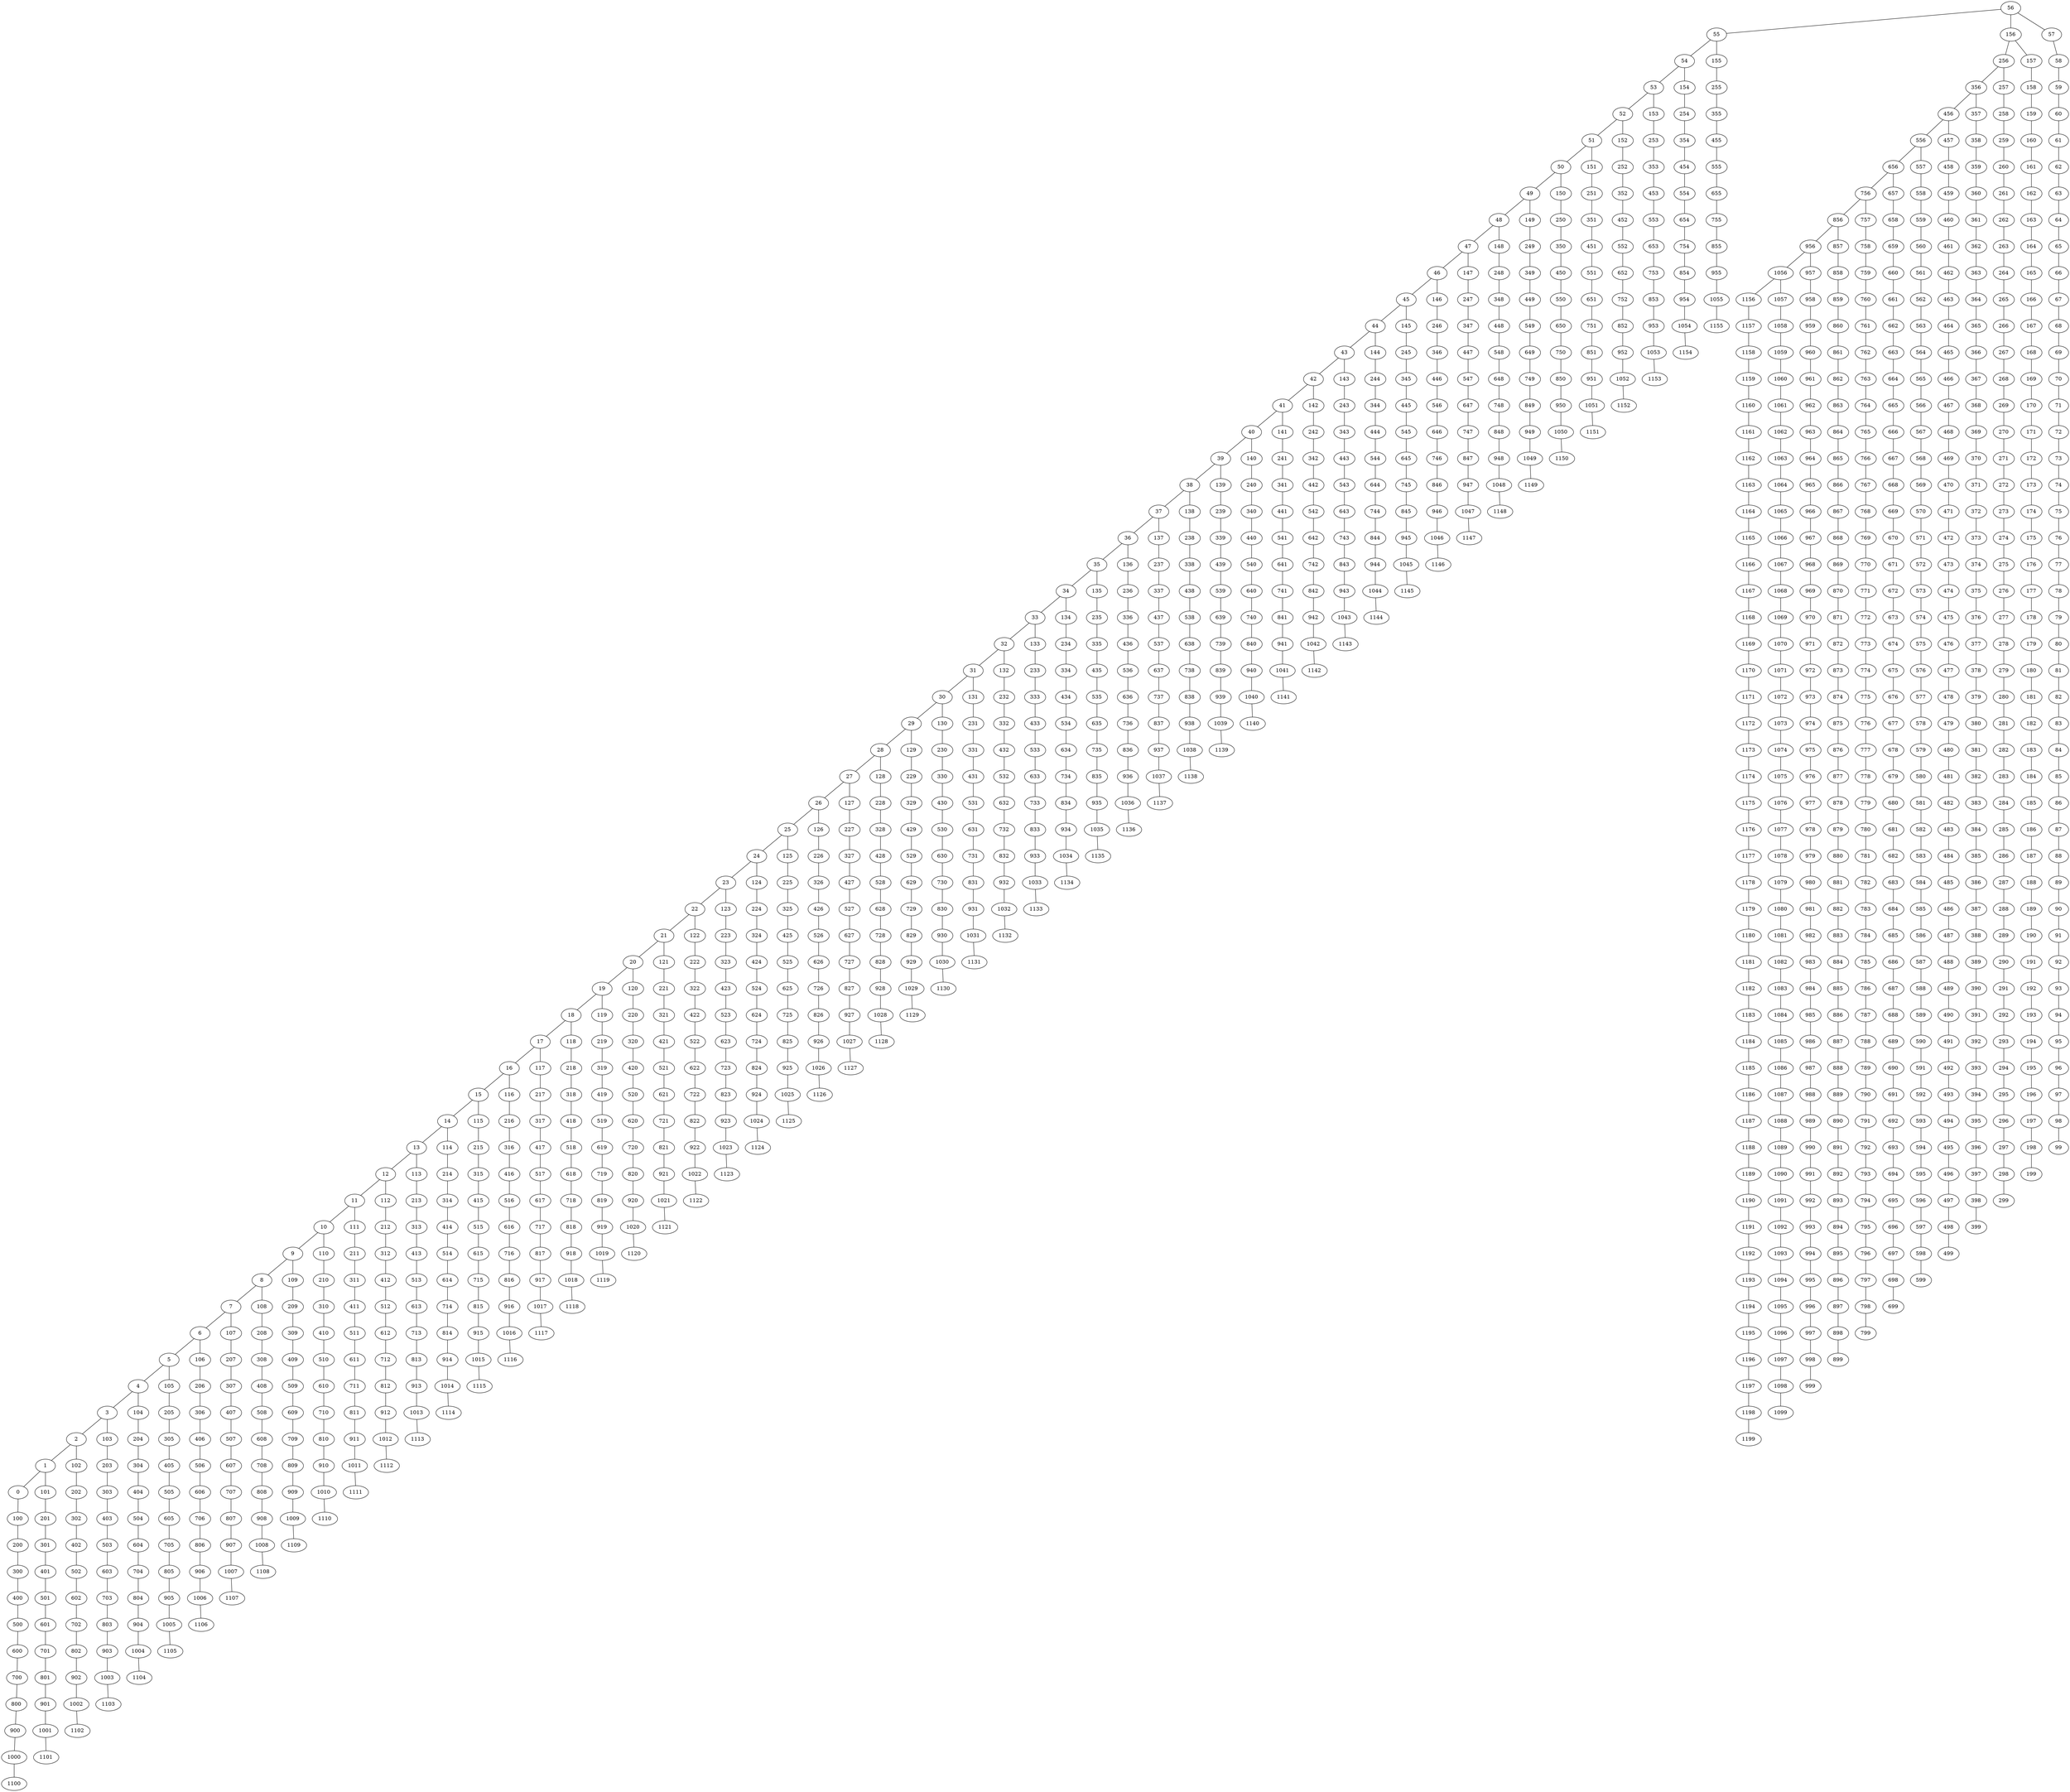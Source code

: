 graph G {
  56;
  55;
  156;
  57;
  54;
  155;
  256;
  157;
  58;
  53;
  154;
  255;
  356;
  257;
  158;
  59;
  52;
  153;
  254;
  355;
  456;
  357;
  258;
  159;
  60;
  51;
  152;
  253;
  354;
  455;
  556;
  457;
  358;
  259;
  160;
  61;
  50;
  151;
  252;
  353;
  454;
  555;
  656;
  557;
  458;
  359;
  260;
  161;
  62;
  49;
  150;
  251;
  352;
  453;
  554;
  655;
  756;
  657;
  558;
  459;
  360;
  261;
  162;
  63;
  48;
  149;
  250;
  351;
  452;
  553;
  654;
  755;
  856;
  757;
  658;
  559;
  460;
  361;
  262;
  163;
  64;
  47;
  148;
  249;
  350;
  451;
  552;
  653;
  754;
  855;
  956;
  857;
  758;
  659;
  560;
  461;
  362;
  263;
  164;
  65;
  46;
  147;
  248;
  349;
  450;
  551;
  652;
  753;
  854;
  955;
  1056;
  957;
  858;
  759;
  660;
  561;
  462;
  363;
  264;
  165;
  66;
  45;
  146;
  247;
  348;
  449;
  550;
  651;
  752;
  853;
  954;
  1055;
  1156;
  1057;
  958;
  859;
  760;
  661;
  562;
  463;
  364;
  265;
  166;
  67;
  44;
  145;
  246;
  347;
  448;
  549;
  650;
  751;
  852;
  953;
  1054;
  1155;
  1157;
  1058;
  959;
  860;
  761;
  662;
  563;
  464;
  365;
  266;
  167;
  68;
  43;
  144;
  245;
  346;
  447;
  548;
  649;
  750;
  851;
  952;
  1053;
  1154;
  1158;
  1059;
  960;
  861;
  762;
  663;
  564;
  465;
  366;
  267;
  168;
  69;
  42;
  143;
  244;
  345;
  446;
  547;
  648;
  749;
  850;
  951;
  1052;
  1153;
  1159;
  1060;
  961;
  862;
  763;
  664;
  565;
  466;
  367;
  268;
  169;
  70;
  41;
  142;
  243;
  344;
  445;
  546;
  647;
  748;
  849;
  950;
  1051;
  1152;
  1160;
  1061;
  962;
  863;
  764;
  665;
  566;
  467;
  368;
  269;
  170;
  71;
  40;
  141;
  242;
  343;
  444;
  545;
  646;
  747;
  848;
  949;
  1050;
  1151;
  1161;
  1062;
  963;
  864;
  765;
  666;
  567;
  468;
  369;
  270;
  171;
  72;
  39;
  140;
  241;
  342;
  443;
  544;
  645;
  746;
  847;
  948;
  1049;
  1150;
  1162;
  1063;
  964;
  865;
  766;
  667;
  568;
  469;
  370;
  271;
  172;
  73;
  38;
  139;
  240;
  341;
  442;
  543;
  644;
  745;
  846;
  947;
  1048;
  1149;
  1163;
  1064;
  965;
  866;
  767;
  668;
  569;
  470;
  371;
  272;
  173;
  74;
  37;
  138;
  239;
  340;
  441;
  542;
  643;
  744;
  845;
  946;
  1047;
  1148;
  1164;
  1065;
  966;
  867;
  768;
  669;
  570;
  471;
  372;
  273;
  174;
  75;
  36;
  137;
  238;
  339;
  440;
  541;
  642;
  743;
  844;
  945;
  1046;
  1147;
  1165;
  1066;
  967;
  868;
  769;
  670;
  571;
  472;
  373;
  274;
  175;
  76;
  35;
  136;
  237;
  338;
  439;
  540;
  641;
  742;
  843;
  944;
  1045;
  1146;
  1166;
  1067;
  968;
  869;
  770;
  671;
  572;
  473;
  374;
  275;
  176;
  77;
  34;
  135;
  236;
  337;
  438;
  539;
  640;
  741;
  842;
  943;
  1044;
  1145;
  1167;
  1068;
  969;
  870;
  771;
  672;
  573;
  474;
  375;
  276;
  177;
  78;
  33;
  134;
  235;
  336;
  437;
  538;
  639;
  740;
  841;
  942;
  1043;
  1144;
  1168;
  1069;
  970;
  871;
  772;
  673;
  574;
  475;
  376;
  277;
  178;
  79;
  32;
  133;
  234;
  335;
  436;
  537;
  638;
  739;
  840;
  941;
  1042;
  1143;
  1169;
  1070;
  971;
  872;
  773;
  674;
  575;
  476;
  377;
  278;
  179;
  80;
  31;
  132;
  233;
  334;
  435;
  536;
  637;
  738;
  839;
  940;
  1041;
  1142;
  1170;
  1071;
  972;
  873;
  774;
  675;
  576;
  477;
  378;
  279;
  180;
  81;
  30;
  131;
  232;
  333;
  434;
  535;
  636;
  737;
  838;
  939;
  1040;
  1141;
  1171;
  1072;
  973;
  874;
  775;
  676;
  577;
  478;
  379;
  280;
  181;
  82;
  29;
  130;
  231;
  332;
  433;
  534;
  635;
  736;
  837;
  938;
  1039;
  1140;
  1172;
  1073;
  974;
  875;
  776;
  677;
  578;
  479;
  380;
  281;
  182;
  83;
  28;
  129;
  230;
  331;
  432;
  533;
  634;
  735;
  836;
  937;
  1038;
  1139;
  1173;
  1074;
  975;
  876;
  777;
  678;
  579;
  480;
  381;
  282;
  183;
  84;
  27;
  128;
  229;
  330;
  431;
  532;
  633;
  734;
  835;
  936;
  1037;
  1138;
  1174;
  1075;
  976;
  877;
  778;
  679;
  580;
  481;
  382;
  283;
  184;
  85;
  26;
  127;
  228;
  329;
  430;
  531;
  632;
  733;
  834;
  935;
  1036;
  1137;
  1175;
  1076;
  977;
  878;
  779;
  680;
  581;
  482;
  383;
  284;
  185;
  86;
  25;
  126;
  227;
  328;
  429;
  530;
  631;
  732;
  833;
  934;
  1035;
  1136;
  1176;
  1077;
  978;
  879;
  780;
  681;
  582;
  483;
  384;
  285;
  186;
  87;
  24;
  125;
  226;
  327;
  428;
  529;
  630;
  731;
  832;
  933;
  1034;
  1135;
  1177;
  1078;
  979;
  880;
  781;
  682;
  583;
  484;
  385;
  286;
  187;
  88;
  23;
  124;
  225;
  326;
  427;
  528;
  629;
  730;
  831;
  932;
  1033;
  1134;
  1178;
  1079;
  980;
  881;
  782;
  683;
  584;
  485;
  386;
  287;
  188;
  89;
  22;
  123;
  224;
  325;
  426;
  527;
  628;
  729;
  830;
  931;
  1032;
  1133;
  1179;
  1080;
  981;
  882;
  783;
  684;
  585;
  486;
  387;
  288;
  189;
  90;
  21;
  122;
  223;
  324;
  425;
  526;
  627;
  728;
  829;
  930;
  1031;
  1132;
  1180;
  1081;
  982;
  883;
  784;
  685;
  586;
  487;
  388;
  289;
  190;
  91;
  20;
  121;
  222;
  323;
  424;
  525;
  626;
  727;
  828;
  929;
  1030;
  1131;
  1181;
  1082;
  983;
  884;
  785;
  686;
  587;
  488;
  389;
  290;
  191;
  92;
  19;
  120;
  221;
  322;
  423;
  524;
  625;
  726;
  827;
  928;
  1029;
  1130;
  1182;
  1083;
  984;
  885;
  786;
  687;
  588;
  489;
  390;
  291;
  192;
  93;
  18;
  119;
  220;
  321;
  422;
  523;
  624;
  725;
  826;
  927;
  1028;
  1129;
  1183;
  1084;
  985;
  886;
  787;
  688;
  589;
  490;
  391;
  292;
  193;
  94;
  17;
  118;
  219;
  320;
  421;
  522;
  623;
  724;
  825;
  926;
  1027;
  1128;
  1184;
  1085;
  986;
  887;
  788;
  689;
  590;
  491;
  392;
  293;
  194;
  95;
  16;
  117;
  218;
  319;
  420;
  521;
  622;
  723;
  824;
  925;
  1026;
  1127;
  1185;
  1086;
  987;
  888;
  789;
  690;
  591;
  492;
  393;
  294;
  195;
  96;
  15;
  116;
  217;
  318;
  419;
  520;
  621;
  722;
  823;
  924;
  1025;
  1126;
  1186;
  1087;
  988;
  889;
  790;
  691;
  592;
  493;
  394;
  295;
  196;
  97;
  14;
  115;
  216;
  317;
  418;
  519;
  620;
  721;
  822;
  923;
  1024;
  1125;
  1187;
  1088;
  989;
  890;
  791;
  692;
  593;
  494;
  395;
  296;
  197;
  98;
  13;
  114;
  215;
  316;
  417;
  518;
  619;
  720;
  821;
  922;
  1023;
  1124;
  1188;
  1089;
  990;
  891;
  792;
  693;
  594;
  495;
  396;
  297;
  198;
  99;
  12;
  113;
  214;
  315;
  416;
  517;
  618;
  719;
  820;
  921;
  1022;
  1123;
  1189;
  1090;
  991;
  892;
  793;
  694;
  595;
  496;
  397;
  298;
  199;
  11;
  112;
  213;
  314;
  415;
  516;
  617;
  718;
  819;
  920;
  1021;
  1122;
  1190;
  1091;
  992;
  893;
  794;
  695;
  596;
  497;
  398;
  299;
  10;
  111;
  212;
  313;
  414;
  515;
  616;
  717;
  818;
  919;
  1020;
  1121;
  1191;
  1092;
  993;
  894;
  795;
  696;
  597;
  498;
  399;
  9;
  110;
  211;
  312;
  413;
  514;
  615;
  716;
  817;
  918;
  1019;
  1120;
  1192;
  1093;
  994;
  895;
  796;
  697;
  598;
  499;
  8;
  109;
  210;
  311;
  412;
  513;
  614;
  715;
  816;
  917;
  1018;
  1119;
  1193;
  1094;
  995;
  896;
  797;
  698;
  599;
  7;
  108;
  209;
  310;
  411;
  512;
  613;
  714;
  815;
  916;
  1017;
  1118;
  1194;
  1095;
  996;
  897;
  798;
  699;
  6;
  107;
  208;
  309;
  410;
  511;
  612;
  713;
  814;
  915;
  1016;
  1117;
  1195;
  1096;
  997;
  898;
  799;
  5;
  106;
  207;
  308;
  409;
  510;
  611;
  712;
  813;
  914;
  1015;
  1116;
  1196;
  1097;
  998;
  899;
  4;
  105;
  206;
  307;
  408;
  509;
  610;
  711;
  812;
  913;
  1014;
  1115;
  1197;
  1098;
  999;
  3;
  104;
  205;
  306;
  407;
  508;
  609;
  710;
  811;
  912;
  1013;
  1114;
  1198;
  1099;
  2;
  103;
  204;
  305;
  406;
  507;
  608;
  709;
  810;
  911;
  1012;
  1113;
  1199;
  1;
  102;
  203;
  304;
  405;
  506;
  607;
  708;
  809;
  910;
  1011;
  1112;
  0;
  101;
  202;
  303;
  404;
  505;
  606;
  707;
  808;
  909;
  1010;
  1111;
  100;
  201;
  302;
  403;
  504;
  605;
  706;
  807;
  908;
  1009;
  1110;
  200;
  301;
  402;
  503;
  604;
  705;
  806;
  907;
  1008;
  1109;
  300;
  401;
  502;
  603;
  704;
  805;
  906;
  1007;
  1108;
  400;
  501;
  602;
  703;
  804;
  905;
  1006;
  1107;
  500;
  601;
  702;
  803;
  904;
  1005;
  1106;
  600;
  701;
  802;
  903;
  1004;
  1105;
  700;
  801;
  902;
  1003;
  1104;
  800;
  901;
  1002;
  1103;
  900;
  1001;
  1102;
  1000;
  1101;
  1100;
   56 -- 55;
   56 -- 156;
   56 -- 57;
   55 -- 54;
   55 -- 155;
   156 -- 256;
   156 -- 157;
   57 -- 58;
   54 -- 53;
   54 -- 154;
   155 -- 255;
   256 -- 356;
   256 -- 257;
   157 -- 158;
   58 -- 59;
   53 -- 52;
   53 -- 153;
   154 -- 254;
   255 -- 355;
   356 -- 456;
   356 -- 357;
   257 -- 258;
   158 -- 159;
   59 -- 60;
   52 -- 51;
   52 -- 152;
   153 -- 253;
   254 -- 354;
   355 -- 455;
   456 -- 556;
   456 -- 457;
   357 -- 358;
   258 -- 259;
   159 -- 160;
   60 -- 61;
   51 -- 50;
   51 -- 151;
   152 -- 252;
   253 -- 353;
   354 -- 454;
   455 -- 555;
   556 -- 656;
   556 -- 557;
   457 -- 458;
   358 -- 359;
   259 -- 260;
   160 -- 161;
   61 -- 62;
   50 -- 49;
   50 -- 150;
   151 -- 251;
   252 -- 352;
   353 -- 453;
   454 -- 554;
   555 -- 655;
   656 -- 756;
   656 -- 657;
   557 -- 558;
   458 -- 459;
   359 -- 360;
   260 -- 261;
   161 -- 162;
   62 -- 63;
   49 -- 48;
   49 -- 149;
   150 -- 250;
   251 -- 351;
   352 -- 452;
   453 -- 553;
   554 -- 654;
   655 -- 755;
   756 -- 856;
   756 -- 757;
   657 -- 658;
   558 -- 559;
   459 -- 460;
   360 -- 361;
   261 -- 262;
   162 -- 163;
   63 -- 64;
   48 -- 47;
   48 -- 148;
   149 -- 249;
   250 -- 350;
   351 -- 451;
   452 -- 552;
   553 -- 653;
   654 -- 754;
   755 -- 855;
   856 -- 956;
   856 -- 857;
   757 -- 758;
   658 -- 659;
   559 -- 560;
   460 -- 461;
   361 -- 362;
   262 -- 263;
   163 -- 164;
   64 -- 65;
   47 -- 46;
   47 -- 147;
   148 -- 248;
   249 -- 349;
   350 -- 450;
   451 -- 551;
   552 -- 652;
   653 -- 753;
   754 -- 854;
   855 -- 955;
   956 -- 1056;
   956 -- 957;
   857 -- 858;
   758 -- 759;
   659 -- 660;
   560 -- 561;
   461 -- 462;
   362 -- 363;
   263 -- 264;
   164 -- 165;
   65 -- 66;
   46 -- 45;
   46 -- 146;
   147 -- 247;
   248 -- 348;
   349 -- 449;
   450 -- 550;
   551 -- 651;
   652 -- 752;
   753 -- 853;
   854 -- 954;
   955 -- 1055;
   1056 -- 1156;
   1056 -- 1057;
   957 -- 958;
   858 -- 859;
   759 -- 760;
   660 -- 661;
   561 -- 562;
   462 -- 463;
   363 -- 364;
   264 -- 265;
   165 -- 166;
   66 -- 67;
   45 -- 44;
   45 -- 145;
   146 -- 246;
   247 -- 347;
   348 -- 448;
   449 -- 549;
   550 -- 650;
   651 -- 751;
   752 -- 852;
   853 -- 953;
   954 -- 1054;
   1055 -- 1155;
   1156 -- 1157;
   1057 -- 1058;
   958 -- 959;
   859 -- 860;
   760 -- 761;
   661 -- 662;
   562 -- 563;
   463 -- 464;
   364 -- 365;
   265 -- 266;
   166 -- 167;
   67 -- 68;
   44 -- 43;
   44 -- 144;
   145 -- 245;
   246 -- 346;
   347 -- 447;
   448 -- 548;
   549 -- 649;
   650 -- 750;
   751 -- 851;
   852 -- 952;
   953 -- 1053;
   1054 -- 1154;
   1157 -- 1158;
   1058 -- 1059;
   959 -- 960;
   860 -- 861;
   761 -- 762;
   662 -- 663;
   563 -- 564;
   464 -- 465;
   365 -- 366;
   266 -- 267;
   167 -- 168;
   68 -- 69;
   43 -- 42;
   43 -- 143;
   144 -- 244;
   245 -- 345;
   346 -- 446;
   447 -- 547;
   548 -- 648;
   649 -- 749;
   750 -- 850;
   851 -- 951;
   952 -- 1052;
   1053 -- 1153;
   1158 -- 1159;
   1059 -- 1060;
   960 -- 961;
   861 -- 862;
   762 -- 763;
   663 -- 664;
   564 -- 565;
   465 -- 466;
   366 -- 367;
   267 -- 268;
   168 -- 169;
   69 -- 70;
   42 -- 41;
   42 -- 142;
   143 -- 243;
   244 -- 344;
   345 -- 445;
   446 -- 546;
   547 -- 647;
   648 -- 748;
   749 -- 849;
   850 -- 950;
   951 -- 1051;
   1052 -- 1152;
   1159 -- 1160;
   1060 -- 1061;
   961 -- 962;
   862 -- 863;
   763 -- 764;
   664 -- 665;
   565 -- 566;
   466 -- 467;
   367 -- 368;
   268 -- 269;
   169 -- 170;
   70 -- 71;
   41 -- 40;
   41 -- 141;
   142 -- 242;
   243 -- 343;
   344 -- 444;
   445 -- 545;
   546 -- 646;
   647 -- 747;
   748 -- 848;
   849 -- 949;
   950 -- 1050;
   1051 -- 1151;
   1160 -- 1161;
   1061 -- 1062;
   962 -- 963;
   863 -- 864;
   764 -- 765;
   665 -- 666;
   566 -- 567;
   467 -- 468;
   368 -- 369;
   269 -- 270;
   170 -- 171;
   71 -- 72;
   40 -- 39;
   40 -- 140;
   141 -- 241;
   242 -- 342;
   343 -- 443;
   444 -- 544;
   545 -- 645;
   646 -- 746;
   747 -- 847;
   848 -- 948;
   949 -- 1049;
   1050 -- 1150;
   1161 -- 1162;
   1062 -- 1063;
   963 -- 964;
   864 -- 865;
   765 -- 766;
   666 -- 667;
   567 -- 568;
   468 -- 469;
   369 -- 370;
   270 -- 271;
   171 -- 172;
   72 -- 73;
   39 -- 38;
   39 -- 139;
   140 -- 240;
   241 -- 341;
   342 -- 442;
   443 -- 543;
   544 -- 644;
   645 -- 745;
   746 -- 846;
   847 -- 947;
   948 -- 1048;
   1049 -- 1149;
   1162 -- 1163;
   1063 -- 1064;
   964 -- 965;
   865 -- 866;
   766 -- 767;
   667 -- 668;
   568 -- 569;
   469 -- 470;
   370 -- 371;
   271 -- 272;
   172 -- 173;
   73 -- 74;
   38 -- 37;
   38 -- 138;
   139 -- 239;
   240 -- 340;
   341 -- 441;
   442 -- 542;
   543 -- 643;
   644 -- 744;
   745 -- 845;
   846 -- 946;
   947 -- 1047;
   1048 -- 1148;
   1163 -- 1164;
   1064 -- 1065;
   965 -- 966;
   866 -- 867;
   767 -- 768;
   668 -- 669;
   569 -- 570;
   470 -- 471;
   371 -- 372;
   272 -- 273;
   173 -- 174;
   74 -- 75;
   37 -- 36;
   37 -- 137;
   138 -- 238;
   239 -- 339;
   340 -- 440;
   441 -- 541;
   542 -- 642;
   643 -- 743;
   744 -- 844;
   845 -- 945;
   946 -- 1046;
   1047 -- 1147;
   1164 -- 1165;
   1065 -- 1066;
   966 -- 967;
   867 -- 868;
   768 -- 769;
   669 -- 670;
   570 -- 571;
   471 -- 472;
   372 -- 373;
   273 -- 274;
   174 -- 175;
   75 -- 76;
   36 -- 35;
   36 -- 136;
   137 -- 237;
   238 -- 338;
   339 -- 439;
   440 -- 540;
   541 -- 641;
   642 -- 742;
   743 -- 843;
   844 -- 944;
   945 -- 1045;
   1046 -- 1146;
   1165 -- 1166;
   1066 -- 1067;
   967 -- 968;
   868 -- 869;
   769 -- 770;
   670 -- 671;
   571 -- 572;
   472 -- 473;
   373 -- 374;
   274 -- 275;
   175 -- 176;
   76 -- 77;
   35 -- 34;
   35 -- 135;
   136 -- 236;
   237 -- 337;
   338 -- 438;
   439 -- 539;
   540 -- 640;
   641 -- 741;
   742 -- 842;
   843 -- 943;
   944 -- 1044;
   1045 -- 1145;
   1166 -- 1167;
   1067 -- 1068;
   968 -- 969;
   869 -- 870;
   770 -- 771;
   671 -- 672;
   572 -- 573;
   473 -- 474;
   374 -- 375;
   275 -- 276;
   176 -- 177;
   77 -- 78;
   34 -- 33;
   34 -- 134;
   135 -- 235;
   236 -- 336;
   337 -- 437;
   438 -- 538;
   539 -- 639;
   640 -- 740;
   741 -- 841;
   842 -- 942;
   943 -- 1043;
   1044 -- 1144;
   1167 -- 1168;
   1068 -- 1069;
   969 -- 970;
   870 -- 871;
   771 -- 772;
   672 -- 673;
   573 -- 574;
   474 -- 475;
   375 -- 376;
   276 -- 277;
   177 -- 178;
   78 -- 79;
   33 -- 32;
   33 -- 133;
   134 -- 234;
   235 -- 335;
   336 -- 436;
   437 -- 537;
   538 -- 638;
   639 -- 739;
   740 -- 840;
   841 -- 941;
   942 -- 1042;
   1043 -- 1143;
   1168 -- 1169;
   1069 -- 1070;
   970 -- 971;
   871 -- 872;
   772 -- 773;
   673 -- 674;
   574 -- 575;
   475 -- 476;
   376 -- 377;
   277 -- 278;
   178 -- 179;
   79 -- 80;
   32 -- 31;
   32 -- 132;
   133 -- 233;
   234 -- 334;
   335 -- 435;
   436 -- 536;
   537 -- 637;
   638 -- 738;
   739 -- 839;
   840 -- 940;
   941 -- 1041;
   1042 -- 1142;
   1169 -- 1170;
   1070 -- 1071;
   971 -- 972;
   872 -- 873;
   773 -- 774;
   674 -- 675;
   575 -- 576;
   476 -- 477;
   377 -- 378;
   278 -- 279;
   179 -- 180;
   80 -- 81;
   31 -- 30;
   31 -- 131;
   132 -- 232;
   233 -- 333;
   334 -- 434;
   435 -- 535;
   536 -- 636;
   637 -- 737;
   738 -- 838;
   839 -- 939;
   940 -- 1040;
   1041 -- 1141;
   1170 -- 1171;
   1071 -- 1072;
   972 -- 973;
   873 -- 874;
   774 -- 775;
   675 -- 676;
   576 -- 577;
   477 -- 478;
   378 -- 379;
   279 -- 280;
   180 -- 181;
   81 -- 82;
   30 -- 29;
   30 -- 130;
   131 -- 231;
   232 -- 332;
   333 -- 433;
   434 -- 534;
   535 -- 635;
   636 -- 736;
   737 -- 837;
   838 -- 938;
   939 -- 1039;
   1040 -- 1140;
   1171 -- 1172;
   1072 -- 1073;
   973 -- 974;
   874 -- 875;
   775 -- 776;
   676 -- 677;
   577 -- 578;
   478 -- 479;
   379 -- 380;
   280 -- 281;
   181 -- 182;
   82 -- 83;
   29 -- 28;
   29 -- 129;
   130 -- 230;
   231 -- 331;
   332 -- 432;
   433 -- 533;
   534 -- 634;
   635 -- 735;
   736 -- 836;
   837 -- 937;
   938 -- 1038;
   1039 -- 1139;
   1172 -- 1173;
   1073 -- 1074;
   974 -- 975;
   875 -- 876;
   776 -- 777;
   677 -- 678;
   578 -- 579;
   479 -- 480;
   380 -- 381;
   281 -- 282;
   182 -- 183;
   83 -- 84;
   28 -- 27;
   28 -- 128;
   129 -- 229;
   230 -- 330;
   331 -- 431;
   432 -- 532;
   533 -- 633;
   634 -- 734;
   735 -- 835;
   836 -- 936;
   937 -- 1037;
   1038 -- 1138;
   1173 -- 1174;
   1074 -- 1075;
   975 -- 976;
   876 -- 877;
   777 -- 778;
   678 -- 679;
   579 -- 580;
   480 -- 481;
   381 -- 382;
   282 -- 283;
   183 -- 184;
   84 -- 85;
   27 -- 26;
   27 -- 127;
   128 -- 228;
   229 -- 329;
   330 -- 430;
   431 -- 531;
   532 -- 632;
   633 -- 733;
   734 -- 834;
   835 -- 935;
   936 -- 1036;
   1037 -- 1137;
   1174 -- 1175;
   1075 -- 1076;
   976 -- 977;
   877 -- 878;
   778 -- 779;
   679 -- 680;
   580 -- 581;
   481 -- 482;
   382 -- 383;
   283 -- 284;
   184 -- 185;
   85 -- 86;
   26 -- 25;
   26 -- 126;
   127 -- 227;
   228 -- 328;
   329 -- 429;
   430 -- 530;
   531 -- 631;
   632 -- 732;
   733 -- 833;
   834 -- 934;
   935 -- 1035;
   1036 -- 1136;
   1175 -- 1176;
   1076 -- 1077;
   977 -- 978;
   878 -- 879;
   779 -- 780;
   680 -- 681;
   581 -- 582;
   482 -- 483;
   383 -- 384;
   284 -- 285;
   185 -- 186;
   86 -- 87;
   25 -- 24;
   25 -- 125;
   126 -- 226;
   227 -- 327;
   328 -- 428;
   429 -- 529;
   530 -- 630;
   631 -- 731;
   732 -- 832;
   833 -- 933;
   934 -- 1034;
   1035 -- 1135;
   1176 -- 1177;
   1077 -- 1078;
   978 -- 979;
   879 -- 880;
   780 -- 781;
   681 -- 682;
   582 -- 583;
   483 -- 484;
   384 -- 385;
   285 -- 286;
   186 -- 187;
   87 -- 88;
   24 -- 23;
   24 -- 124;
   125 -- 225;
   226 -- 326;
   327 -- 427;
   428 -- 528;
   529 -- 629;
   630 -- 730;
   731 -- 831;
   832 -- 932;
   933 -- 1033;
   1034 -- 1134;
   1177 -- 1178;
   1078 -- 1079;
   979 -- 980;
   880 -- 881;
   781 -- 782;
   682 -- 683;
   583 -- 584;
   484 -- 485;
   385 -- 386;
   286 -- 287;
   187 -- 188;
   88 -- 89;
   23 -- 22;
   23 -- 123;
   124 -- 224;
   225 -- 325;
   326 -- 426;
   427 -- 527;
   528 -- 628;
   629 -- 729;
   730 -- 830;
   831 -- 931;
   932 -- 1032;
   1033 -- 1133;
   1178 -- 1179;
   1079 -- 1080;
   980 -- 981;
   881 -- 882;
   782 -- 783;
   683 -- 684;
   584 -- 585;
   485 -- 486;
   386 -- 387;
   287 -- 288;
   188 -- 189;
   89 -- 90;
   22 -- 21;
   22 -- 122;
   123 -- 223;
   224 -- 324;
   325 -- 425;
   426 -- 526;
   527 -- 627;
   628 -- 728;
   729 -- 829;
   830 -- 930;
   931 -- 1031;
   1032 -- 1132;
   1179 -- 1180;
   1080 -- 1081;
   981 -- 982;
   882 -- 883;
   783 -- 784;
   684 -- 685;
   585 -- 586;
   486 -- 487;
   387 -- 388;
   288 -- 289;
   189 -- 190;
   90 -- 91;
   21 -- 20;
   21 -- 121;
   122 -- 222;
   223 -- 323;
   324 -- 424;
   425 -- 525;
   526 -- 626;
   627 -- 727;
   728 -- 828;
   829 -- 929;
   930 -- 1030;
   1031 -- 1131;
   1180 -- 1181;
   1081 -- 1082;
   982 -- 983;
   883 -- 884;
   784 -- 785;
   685 -- 686;
   586 -- 587;
   487 -- 488;
   388 -- 389;
   289 -- 290;
   190 -- 191;
   91 -- 92;
   20 -- 19;
   20 -- 120;
   121 -- 221;
   222 -- 322;
   323 -- 423;
   424 -- 524;
   525 -- 625;
   626 -- 726;
   727 -- 827;
   828 -- 928;
   929 -- 1029;
   1030 -- 1130;
   1181 -- 1182;
   1082 -- 1083;
   983 -- 984;
   884 -- 885;
   785 -- 786;
   686 -- 687;
   587 -- 588;
   488 -- 489;
   389 -- 390;
   290 -- 291;
   191 -- 192;
   92 -- 93;
   19 -- 18;
   19 -- 119;
   120 -- 220;
   221 -- 321;
   322 -- 422;
   423 -- 523;
   524 -- 624;
   625 -- 725;
   726 -- 826;
   827 -- 927;
   928 -- 1028;
   1029 -- 1129;
   1182 -- 1183;
   1083 -- 1084;
   984 -- 985;
   885 -- 886;
   786 -- 787;
   687 -- 688;
   588 -- 589;
   489 -- 490;
   390 -- 391;
   291 -- 292;
   192 -- 193;
   93 -- 94;
   18 -- 17;
   18 -- 118;
   119 -- 219;
   220 -- 320;
   321 -- 421;
   422 -- 522;
   523 -- 623;
   624 -- 724;
   725 -- 825;
   826 -- 926;
   927 -- 1027;
   1028 -- 1128;
   1183 -- 1184;
   1084 -- 1085;
   985 -- 986;
   886 -- 887;
   787 -- 788;
   688 -- 689;
   589 -- 590;
   490 -- 491;
   391 -- 392;
   292 -- 293;
   193 -- 194;
   94 -- 95;
   17 -- 16;
   17 -- 117;
   118 -- 218;
   219 -- 319;
   320 -- 420;
   421 -- 521;
   522 -- 622;
   623 -- 723;
   724 -- 824;
   825 -- 925;
   926 -- 1026;
   1027 -- 1127;
   1184 -- 1185;
   1085 -- 1086;
   986 -- 987;
   887 -- 888;
   788 -- 789;
   689 -- 690;
   590 -- 591;
   491 -- 492;
   392 -- 393;
   293 -- 294;
   194 -- 195;
   95 -- 96;
   16 -- 15;
   16 -- 116;
   117 -- 217;
   218 -- 318;
   319 -- 419;
   420 -- 520;
   521 -- 621;
   622 -- 722;
   723 -- 823;
   824 -- 924;
   925 -- 1025;
   1026 -- 1126;
   1185 -- 1186;
   1086 -- 1087;
   987 -- 988;
   888 -- 889;
   789 -- 790;
   690 -- 691;
   591 -- 592;
   492 -- 493;
   393 -- 394;
   294 -- 295;
   195 -- 196;
   96 -- 97;
   15 -- 14;
   15 -- 115;
   116 -- 216;
   217 -- 317;
   318 -- 418;
   419 -- 519;
   520 -- 620;
   621 -- 721;
   722 -- 822;
   823 -- 923;
   924 -- 1024;
   1025 -- 1125;
   1186 -- 1187;
   1087 -- 1088;
   988 -- 989;
   889 -- 890;
   790 -- 791;
   691 -- 692;
   592 -- 593;
   493 -- 494;
   394 -- 395;
   295 -- 296;
   196 -- 197;
   97 -- 98;
   14 -- 13;
   14 -- 114;
   115 -- 215;
   216 -- 316;
   317 -- 417;
   418 -- 518;
   519 -- 619;
   620 -- 720;
   721 -- 821;
   822 -- 922;
   923 -- 1023;
   1024 -- 1124;
   1187 -- 1188;
   1088 -- 1089;
   989 -- 990;
   890 -- 891;
   791 -- 792;
   692 -- 693;
   593 -- 594;
   494 -- 495;
   395 -- 396;
   296 -- 297;
   197 -- 198;
   98 -- 99;
   13 -- 12;
   13 -- 113;
   114 -- 214;
   215 -- 315;
   316 -- 416;
   417 -- 517;
   518 -- 618;
   619 -- 719;
   720 -- 820;
   821 -- 921;
   922 -- 1022;
   1023 -- 1123;
   1188 -- 1189;
   1089 -- 1090;
   990 -- 991;
   891 -- 892;
   792 -- 793;
   693 -- 694;
   594 -- 595;
   495 -- 496;
   396 -- 397;
   297 -- 298;
   198 -- 199;
   12 -- 11;
   12 -- 112;
   113 -- 213;
   214 -- 314;
   315 -- 415;
   416 -- 516;
   517 -- 617;
   618 -- 718;
   719 -- 819;
   820 -- 920;
   921 -- 1021;
   1022 -- 1122;
   1189 -- 1190;
   1090 -- 1091;
   991 -- 992;
   892 -- 893;
   793 -- 794;
   694 -- 695;
   595 -- 596;
   496 -- 497;
   397 -- 398;
   298 -- 299;
   11 -- 10;
   11 -- 111;
   112 -- 212;
   213 -- 313;
   314 -- 414;
   415 -- 515;
   516 -- 616;
   617 -- 717;
   718 -- 818;
   819 -- 919;
   920 -- 1020;
   1021 -- 1121;
   1190 -- 1191;
   1091 -- 1092;
   992 -- 993;
   893 -- 894;
   794 -- 795;
   695 -- 696;
   596 -- 597;
   497 -- 498;
   398 -- 399;
   10 -- 9;
   10 -- 110;
   111 -- 211;
   212 -- 312;
   313 -- 413;
   414 -- 514;
   515 -- 615;
   616 -- 716;
   717 -- 817;
   818 -- 918;
   919 -- 1019;
   1020 -- 1120;
   1191 -- 1192;
   1092 -- 1093;
   993 -- 994;
   894 -- 895;
   795 -- 796;
   696 -- 697;
   597 -- 598;
   498 -- 499;
   9 -- 8;
   9 -- 109;
   110 -- 210;
   211 -- 311;
   312 -- 412;
   413 -- 513;
   514 -- 614;
   615 -- 715;
   716 -- 816;
   817 -- 917;
   918 -- 1018;
   1019 -- 1119;
   1192 -- 1193;
   1093 -- 1094;
   994 -- 995;
   895 -- 896;
   796 -- 797;
   697 -- 698;
   598 -- 599;
   8 -- 7;
   8 -- 108;
   109 -- 209;
   210 -- 310;
   311 -- 411;
   412 -- 512;
   513 -- 613;
   614 -- 714;
   715 -- 815;
   816 -- 916;
   917 -- 1017;
   1018 -- 1118;
   1193 -- 1194;
   1094 -- 1095;
   995 -- 996;
   896 -- 897;
   797 -- 798;
   698 -- 699;
   7 -- 6;
   7 -- 107;
   108 -- 208;
   209 -- 309;
   310 -- 410;
   411 -- 511;
   512 -- 612;
   613 -- 713;
   714 -- 814;
   815 -- 915;
   916 -- 1016;
   1017 -- 1117;
   1194 -- 1195;
   1095 -- 1096;
   996 -- 997;
   897 -- 898;
   798 -- 799;
   6 -- 5;
   6 -- 106;
   107 -- 207;
   208 -- 308;
   309 -- 409;
   410 -- 510;
   511 -- 611;
   612 -- 712;
   713 -- 813;
   814 -- 914;
   915 -- 1015;
   1016 -- 1116;
   1195 -- 1196;
   1096 -- 1097;
   997 -- 998;
   898 -- 899;
   5 -- 4;
   5 -- 105;
   106 -- 206;
   207 -- 307;
   308 -- 408;
   409 -- 509;
   510 -- 610;
   611 -- 711;
   712 -- 812;
   813 -- 913;
   914 -- 1014;
   1015 -- 1115;
   1196 -- 1197;
   1097 -- 1098;
   998 -- 999;
   4 -- 3;
   4 -- 104;
   105 -- 205;
   206 -- 306;
   307 -- 407;
   408 -- 508;
   509 -- 609;
   610 -- 710;
   711 -- 811;
   812 -- 912;
   913 -- 1013;
   1014 -- 1114;
   1197 -- 1198;
   1098 -- 1099;
   3 -- 2;
   3 -- 103;
   104 -- 204;
   205 -- 305;
   306 -- 406;
   407 -- 507;
   508 -- 608;
   609 -- 709;
   710 -- 810;
   811 -- 911;
   912 -- 1012;
   1013 -- 1113;
   1198 -- 1199;
   2 -- 1;
   2 -- 102;
   103 -- 203;
   204 -- 304;
   305 -- 405;
   406 -- 506;
   507 -- 607;
   608 -- 708;
   709 -- 809;
   810 -- 910;
   911 -- 1011;
   1012 -- 1112;
   1 -- 0;
   1 -- 101;
   102 -- 202;
   203 -- 303;
   304 -- 404;
   405 -- 505;
   506 -- 606;
   607 -- 707;
   708 -- 808;
   809 -- 909;
   910 -- 1010;
   1011 -- 1111;
   0 -- 100;
   101 -- 201;
   202 -- 302;
   303 -- 403;
   404 -- 504;
   505 -- 605;
   606 -- 706;
   707 -- 807;
   808 -- 908;
   909 -- 1009;
   1010 -- 1110;
   100 -- 200;
   201 -- 301;
   302 -- 402;
   403 -- 503;
   504 -- 604;
   605 -- 705;
   706 -- 806;
   807 -- 907;
   908 -- 1008;
   1009 -- 1109;
   200 -- 300;
   301 -- 401;
   402 -- 502;
   503 -- 603;
   604 -- 704;
   705 -- 805;
   806 -- 906;
   907 -- 1007;
   1008 -- 1108;
   300 -- 400;
   401 -- 501;
   502 -- 602;
   603 -- 703;
   704 -- 804;
   805 -- 905;
   906 -- 1006;
   1007 -- 1107;
   400 -- 500;
   501 -- 601;
   602 -- 702;
   703 -- 803;
   804 -- 904;
   905 -- 1005;
   1006 -- 1106;
   500 -- 600;
   601 -- 701;
   702 -- 802;
   803 -- 903;
   904 -- 1004;
   1005 -- 1105;
   600 -- 700;
   701 -- 801;
   802 -- 902;
   903 -- 1003;
   1004 -- 1104;
   700 -- 800;
   801 -- 901;
   902 -- 1002;
   1003 -- 1103;
   800 -- 900;
   901 -- 1001;
   1002 -- 1102;
   900 -- 1000;
   1001 -- 1101;
   1000 -- 1100;
}

